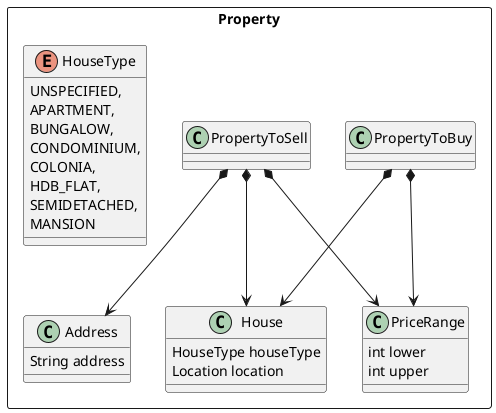 @startuml
'https://plantuml.com/class-diagram


Package Property <<Rectangle>>{

class PropertyToBuy
class PropertyToSell

class PriceRange{
int lower
int upper
}

class Address {
String address
}
class House {
HouseType houseType
Location location
}

enum HouseType {
UNSPECIFIED,
APARTMENT,
BUNGALOW,
CONDOMINIUM,
COLONIA,
HDB_FLAT,
SEMIDETACHED,
MANSION
}


}

PropertyToBuy *--> House
PropertyToBuy *--> PriceRange

PropertyToSell *--> House
PropertyToSell *--> PriceRange
PropertyToSell *--> Address


@enduml
